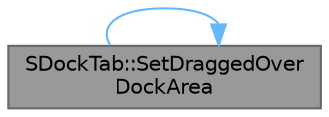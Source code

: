 digraph "SDockTab::SetDraggedOverDockArea"
{
 // INTERACTIVE_SVG=YES
 // LATEX_PDF_SIZE
  bgcolor="transparent";
  edge [fontname=Helvetica,fontsize=10,labelfontname=Helvetica,labelfontsize=10];
  node [fontname=Helvetica,fontsize=10,shape=box,height=0.2,width=0.4];
  rankdir="RL";
  Node1 [id="Node000001",label="SDockTab::SetDraggedOver\lDockArea",height=0.2,width=0.4,color="gray40", fillcolor="grey60", style="filled", fontcolor="black",tooltip="Used by the drag/drop operation to signal to this tab what it is dragging over."];
  Node1 -> Node1 [id="edge1_Node000001_Node000001",dir="back",color="steelblue1",style="solid",tooltip=" "];
}
